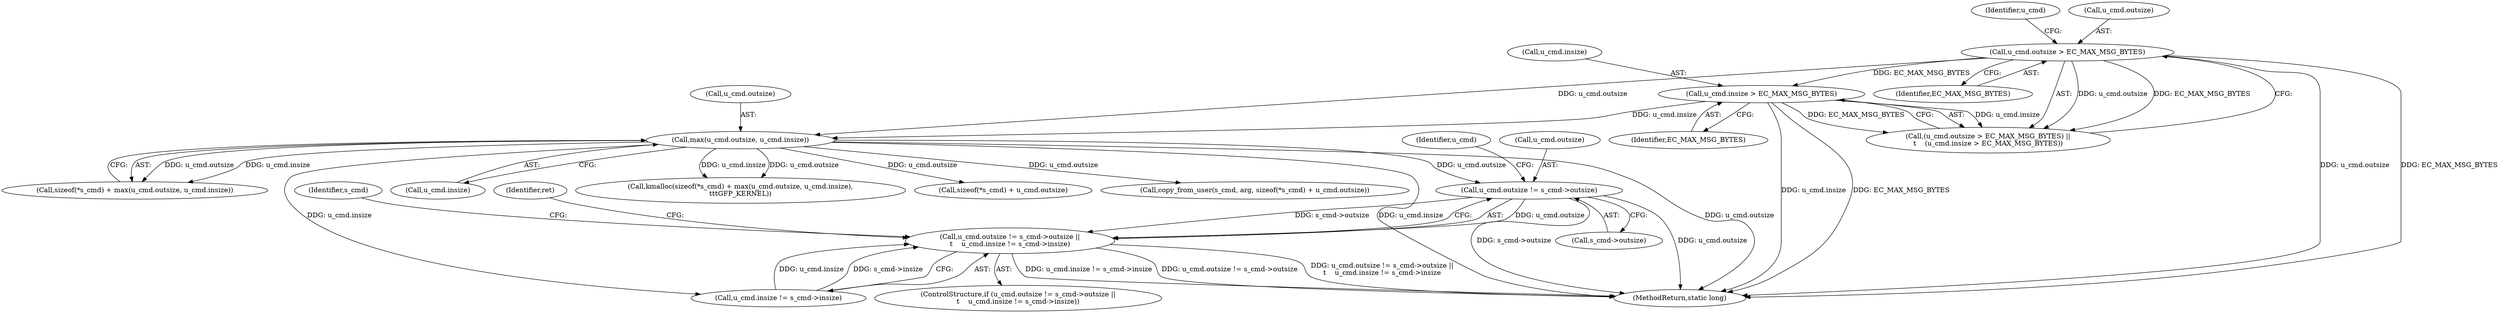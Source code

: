 digraph "0_linux_096cdc6f52225835ff503f987a0d68ef770bb78e@pointer" {
"1000173" [label="(Call,u_cmd.outsize != s_cmd->outsize)"];
"1000140" [label="(Call,max(u_cmd.outsize, u_cmd.insize))"];
"1000120" [label="(Call,u_cmd.outsize > EC_MAX_MSG_BYTES)"];
"1000125" [label="(Call,u_cmd.insize > EC_MAX_MSG_BYTES)"];
"1000172" [label="(Call,u_cmd.outsize != s_cmd->outsize ||\n\t    u_cmd.insize != s_cmd->insize)"];
"1000182" [label="(Identifier,u_cmd)"];
"1000126" [label="(Call,u_cmd.insize)"];
"1000232" [label="(MethodReturn,static long)"];
"1000177" [label="(Call,s_cmd->outsize)"];
"1000180" [label="(Call,u_cmd.insize != s_cmd->insize)"];
"1000155" [label="(Call,copy_from_user(s_cmd, arg, sizeof(*s_cmd) + u_cmd.outsize))"];
"1000141" [label="(Call,u_cmd.outsize)"];
"1000171" [label="(ControlStructure,if (u_cmd.outsize != s_cmd->outsize ||\n\t    u_cmd.insize != s_cmd->insize))"];
"1000140" [label="(Call,max(u_cmd.outsize, u_cmd.insize))"];
"1000189" [label="(Identifier,ret)"];
"1000120" [label="(Call,u_cmd.outsize > EC_MAX_MSG_BYTES)"];
"1000119" [label="(Call,(u_cmd.outsize > EC_MAX_MSG_BYTES) ||\n\t    (u_cmd.insize > EC_MAX_MSG_BYTES))"];
"1000136" [label="(Call,sizeof(*s_cmd) + max(u_cmd.outsize, u_cmd.insize))"];
"1000135" [label="(Call,kmalloc(sizeof(*s_cmd) + max(u_cmd.outsize, u_cmd.insize),\n\t\t\tGFP_KERNEL))"];
"1000124" [label="(Identifier,EC_MAX_MSG_BYTES)"];
"1000129" [label="(Identifier,EC_MAX_MSG_BYTES)"];
"1000125" [label="(Call,u_cmd.insize > EC_MAX_MSG_BYTES)"];
"1000127" [label="(Identifier,u_cmd)"];
"1000195" [label="(Identifier,s_cmd)"];
"1000174" [label="(Call,u_cmd.outsize)"];
"1000173" [label="(Call,u_cmd.outsize != s_cmd->outsize)"];
"1000172" [label="(Call,u_cmd.outsize != s_cmd->outsize ||\n\t    u_cmd.insize != s_cmd->insize)"];
"1000158" [label="(Call,sizeof(*s_cmd) + u_cmd.outsize)"];
"1000121" [label="(Call,u_cmd.outsize)"];
"1000144" [label="(Call,u_cmd.insize)"];
"1000173" -> "1000172"  [label="AST: "];
"1000173" -> "1000177"  [label="CFG: "];
"1000174" -> "1000173"  [label="AST: "];
"1000177" -> "1000173"  [label="AST: "];
"1000182" -> "1000173"  [label="CFG: "];
"1000172" -> "1000173"  [label="CFG: "];
"1000173" -> "1000232"  [label="DDG: s_cmd->outsize"];
"1000173" -> "1000232"  [label="DDG: u_cmd.outsize"];
"1000173" -> "1000172"  [label="DDG: u_cmd.outsize"];
"1000173" -> "1000172"  [label="DDG: s_cmd->outsize"];
"1000140" -> "1000173"  [label="DDG: u_cmd.outsize"];
"1000140" -> "1000136"  [label="AST: "];
"1000140" -> "1000144"  [label="CFG: "];
"1000141" -> "1000140"  [label="AST: "];
"1000144" -> "1000140"  [label="AST: "];
"1000136" -> "1000140"  [label="CFG: "];
"1000140" -> "1000232"  [label="DDG: u_cmd.outsize"];
"1000140" -> "1000232"  [label="DDG: u_cmd.insize"];
"1000140" -> "1000135"  [label="DDG: u_cmd.outsize"];
"1000140" -> "1000135"  [label="DDG: u_cmd.insize"];
"1000140" -> "1000136"  [label="DDG: u_cmd.outsize"];
"1000140" -> "1000136"  [label="DDG: u_cmd.insize"];
"1000120" -> "1000140"  [label="DDG: u_cmd.outsize"];
"1000125" -> "1000140"  [label="DDG: u_cmd.insize"];
"1000140" -> "1000155"  [label="DDG: u_cmd.outsize"];
"1000140" -> "1000158"  [label="DDG: u_cmd.outsize"];
"1000140" -> "1000180"  [label="DDG: u_cmd.insize"];
"1000120" -> "1000119"  [label="AST: "];
"1000120" -> "1000124"  [label="CFG: "];
"1000121" -> "1000120"  [label="AST: "];
"1000124" -> "1000120"  [label="AST: "];
"1000127" -> "1000120"  [label="CFG: "];
"1000119" -> "1000120"  [label="CFG: "];
"1000120" -> "1000232"  [label="DDG: u_cmd.outsize"];
"1000120" -> "1000232"  [label="DDG: EC_MAX_MSG_BYTES"];
"1000120" -> "1000119"  [label="DDG: u_cmd.outsize"];
"1000120" -> "1000119"  [label="DDG: EC_MAX_MSG_BYTES"];
"1000120" -> "1000125"  [label="DDG: EC_MAX_MSG_BYTES"];
"1000125" -> "1000119"  [label="AST: "];
"1000125" -> "1000129"  [label="CFG: "];
"1000126" -> "1000125"  [label="AST: "];
"1000129" -> "1000125"  [label="AST: "];
"1000119" -> "1000125"  [label="CFG: "];
"1000125" -> "1000232"  [label="DDG: u_cmd.insize"];
"1000125" -> "1000232"  [label="DDG: EC_MAX_MSG_BYTES"];
"1000125" -> "1000119"  [label="DDG: u_cmd.insize"];
"1000125" -> "1000119"  [label="DDG: EC_MAX_MSG_BYTES"];
"1000172" -> "1000171"  [label="AST: "];
"1000172" -> "1000180"  [label="CFG: "];
"1000180" -> "1000172"  [label="AST: "];
"1000189" -> "1000172"  [label="CFG: "];
"1000195" -> "1000172"  [label="CFG: "];
"1000172" -> "1000232"  [label="DDG: u_cmd.outsize != s_cmd->outsize ||\n\t    u_cmd.insize != s_cmd->insize"];
"1000172" -> "1000232"  [label="DDG: u_cmd.insize != s_cmd->insize"];
"1000172" -> "1000232"  [label="DDG: u_cmd.outsize != s_cmd->outsize"];
"1000180" -> "1000172"  [label="DDG: u_cmd.insize"];
"1000180" -> "1000172"  [label="DDG: s_cmd->insize"];
}
